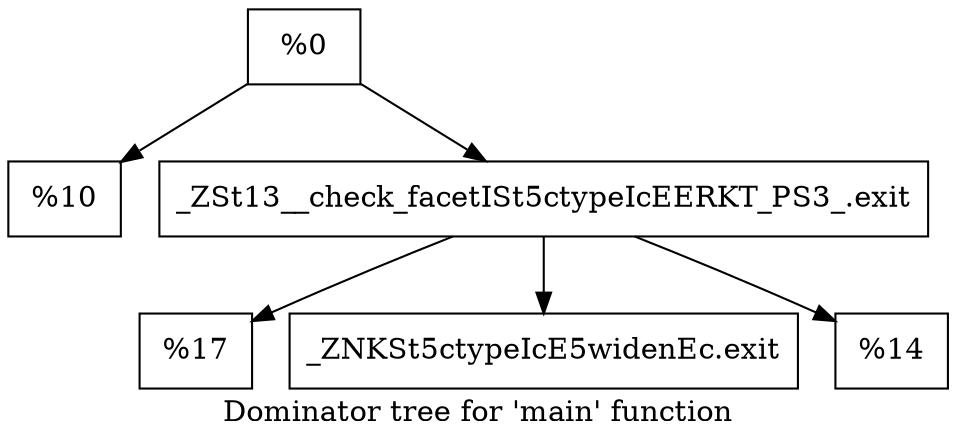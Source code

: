 digraph "Dominator tree for 'main' function" {
	label="Dominator tree for 'main' function";

	Node0x86ad450 [shape=record,label="{%0}"];
	Node0x86ad450 -> Node0x86ada30;
	Node0x86ad450 -> Node0x86ac5b8;
	Node0x86ada30 [shape=record,label="{%10}"];
	Node0x86ac5b8 [shape=record,label="{_ZSt13__check_facetISt5ctypeIcEERKT_PS3_.exit}"];
	Node0x86ac5b8 -> Node0x86a9cb0;
	Node0x86ac5b8 -> Node0x86adc78;
	Node0x86ac5b8 -> Node0x86a9360;
	Node0x86a9cb0 [shape=record,label="{%17}"];
	Node0x86adc78 [shape=record,label="{_ZNKSt5ctypeIcE5widenEc.exit}"];
	Node0x86a9360 [shape=record,label="{%14}"];
}
